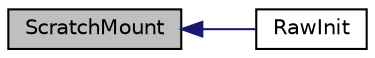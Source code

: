 digraph "ScratchMount"
{
  edge [fontname="Helvetica",fontsize="10",labelfontname="Helvetica",labelfontsize="10"];
  node [fontname="Helvetica",fontsize="10",shape=record];
  rankdir="LR";
  Node1 [label="ScratchMount",height=0.2,width=0.4,color="black", fillcolor="grey75", style="filled", fontcolor="black"];
  Node1 -> Node2 [dir="back",color="midnightblue",fontsize="10",style="solid",fontname="Helvetica"];
  Node2 [label="RawInit",height=0.2,width=0.4,color="black", fillcolor="white", style="filled",URL="$_w_f_mac_8c.html#a603b51b2b499556c0633b2af9b06ee9a"];
}
